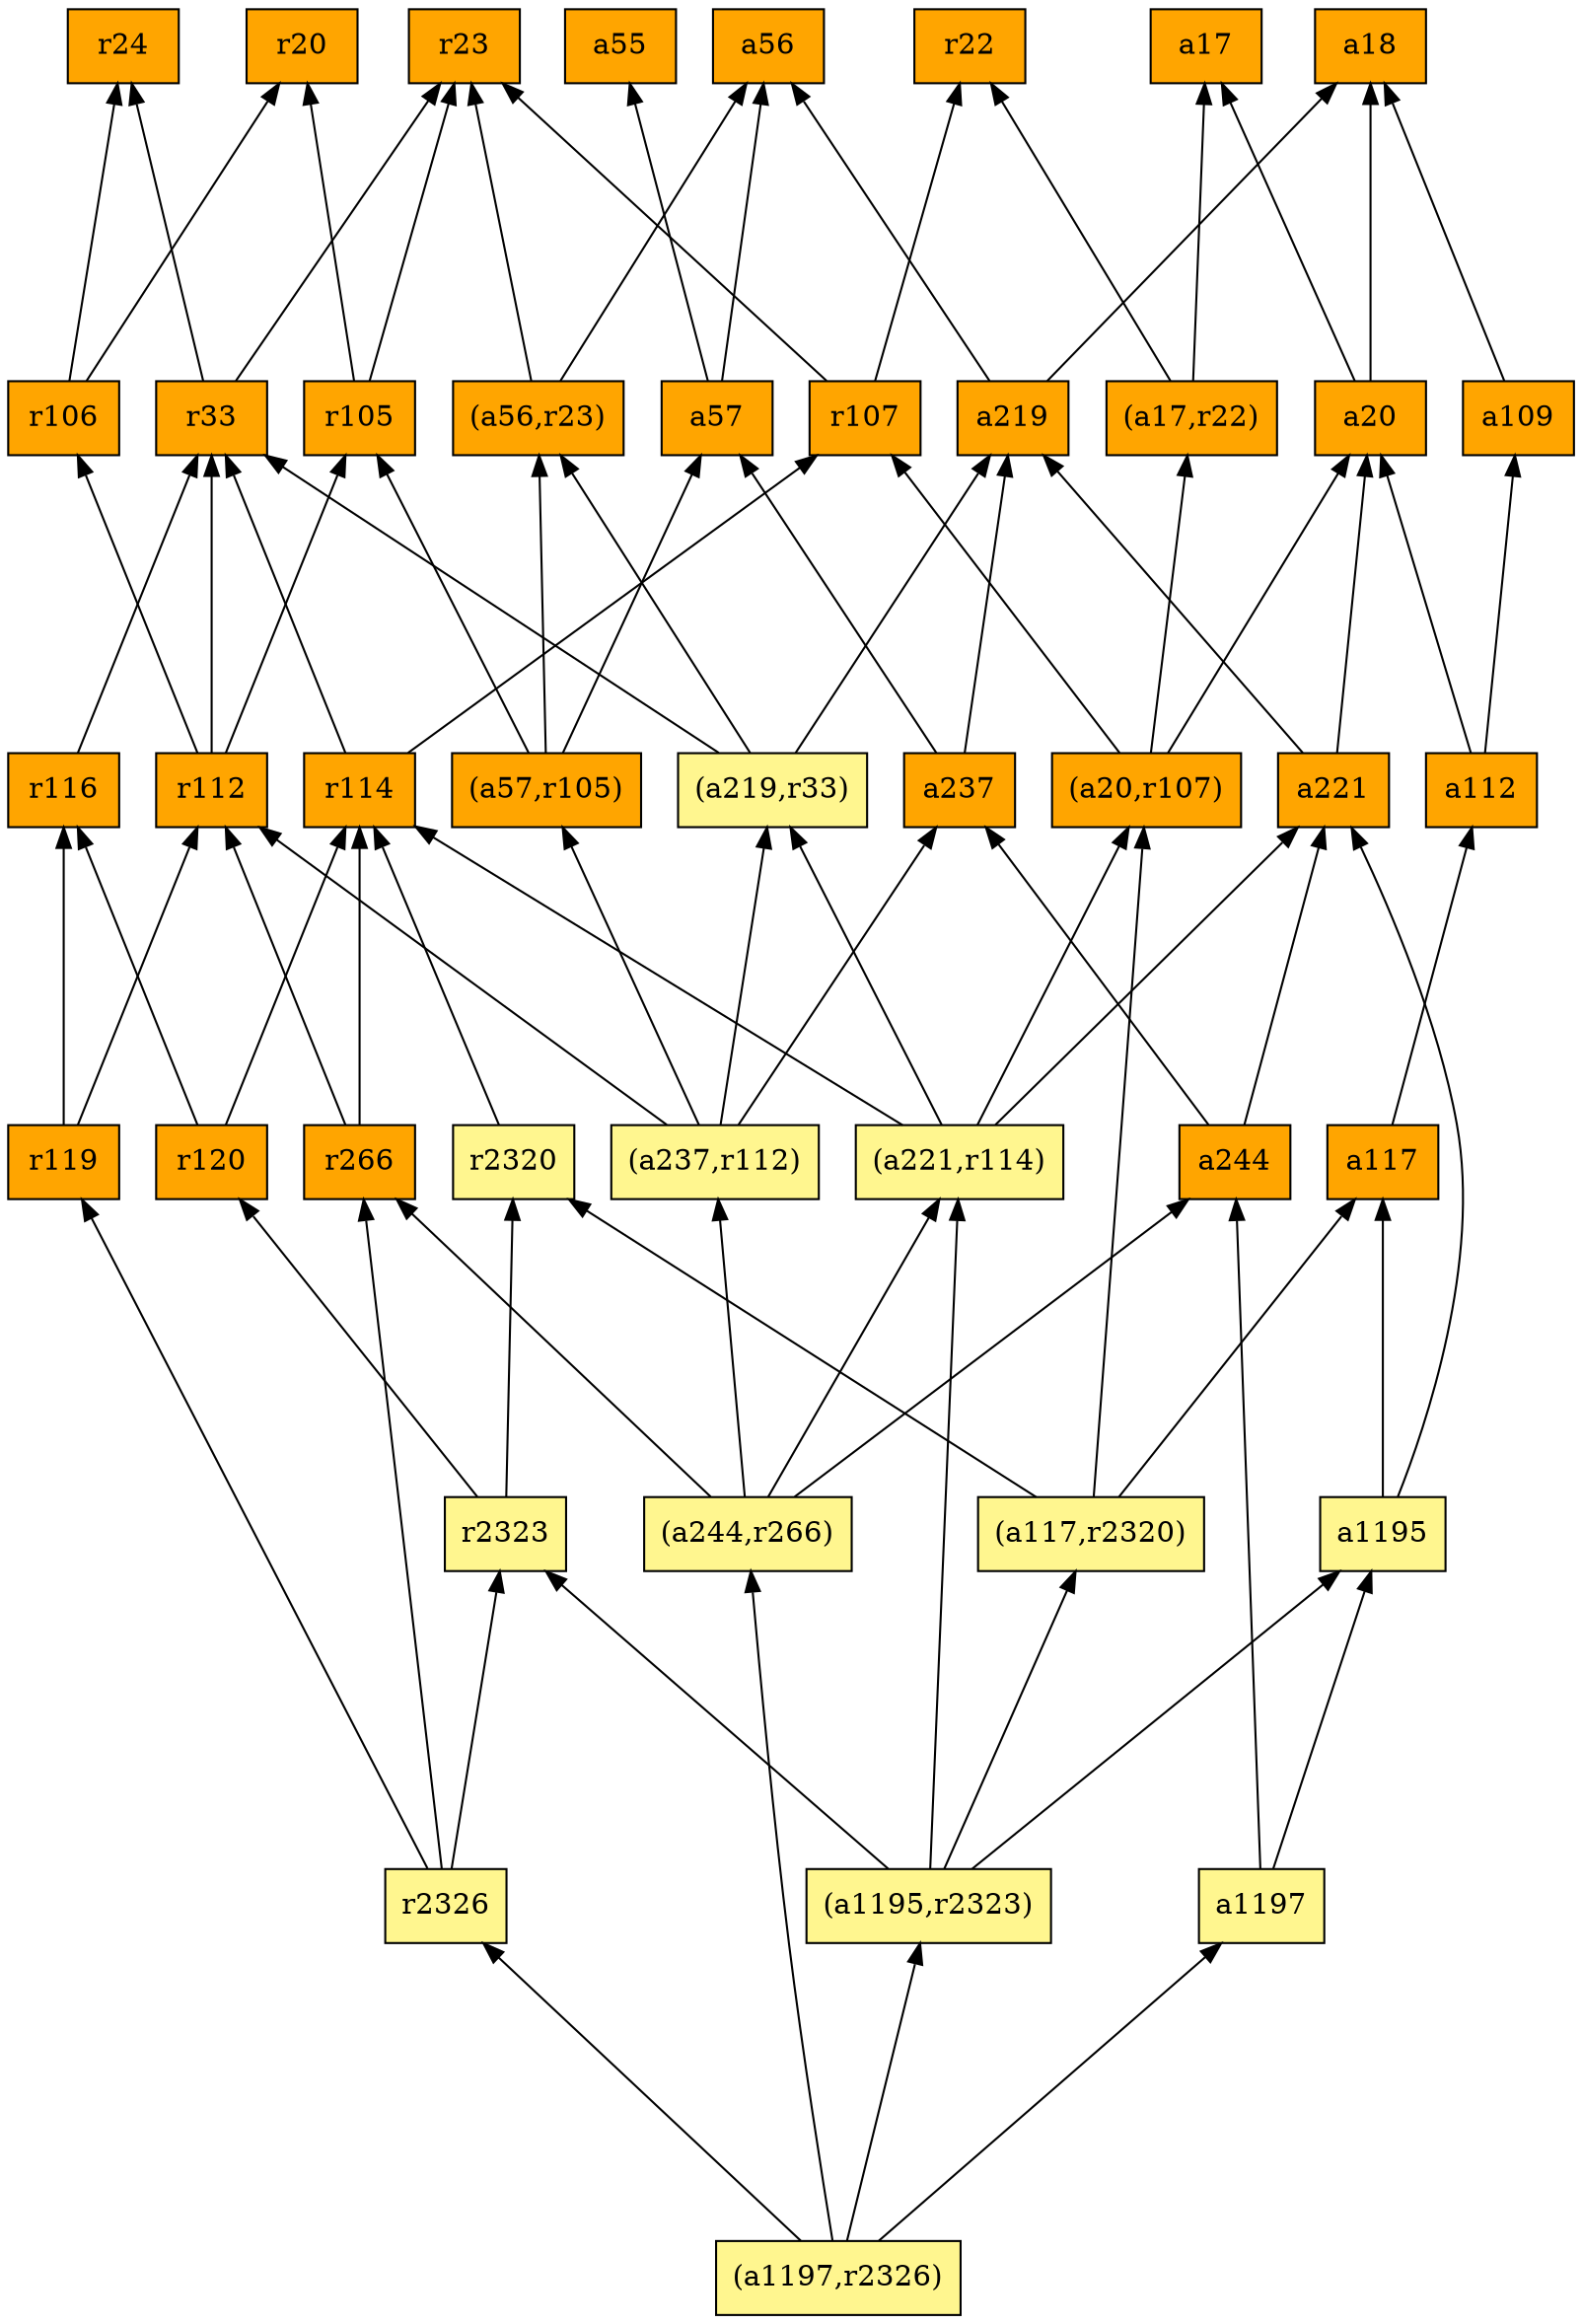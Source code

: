 digraph G {
rankdir=BT;ranksep="2.0";
"r266" [shape=record,fillcolor=orange,style=filled,label="{r266}"];
"(a56,r23)" [shape=record,fillcolor=orange,style=filled,label="{(a56,r23)}"];
"a1195" [shape=record,fillcolor=khaki1,style=filled,label="{a1195}"];
"r2320" [shape=record,fillcolor=khaki1,style=filled,label="{r2320}"];
"a221" [shape=record,fillcolor=orange,style=filled,label="{a221}"];
"a57" [shape=record,fillcolor=orange,style=filled,label="{a57}"];
"r107" [shape=record,fillcolor=orange,style=filled,label="{r107}"];
"r105" [shape=record,fillcolor=orange,style=filled,label="{r105}"];
"r114" [shape=record,fillcolor=orange,style=filled,label="{r114}"];
"a109" [shape=record,fillcolor=orange,style=filled,label="{a109}"];
"r2323" [shape=record,fillcolor=khaki1,style=filled,label="{r2323}"];
"a219" [shape=record,fillcolor=orange,style=filled,label="{a219}"];
"a1197" [shape=record,fillcolor=khaki1,style=filled,label="{a1197}"];
"a112" [shape=record,fillcolor=orange,style=filled,label="{a112}"];
"(a237,r112)" [shape=record,fillcolor=khaki1,style=filled,label="{(a237,r112)}"];
"r116" [shape=record,fillcolor=orange,style=filled,label="{r116}"];
"r120" [shape=record,fillcolor=orange,style=filled,label="{r120}"];
"a20" [shape=record,fillcolor=orange,style=filled,label="{a20}"];
"r24" [shape=record,fillcolor=orange,style=filled,label="{r24}"];
"a55" [shape=record,fillcolor=orange,style=filled,label="{a55}"];
"r33" [shape=record,fillcolor=orange,style=filled,label="{r33}"];
"(a219,r33)" [shape=record,fillcolor=khaki1,style=filled,label="{(a219,r33)}"];
"(a221,r114)" [shape=record,fillcolor=khaki1,style=filled,label="{(a221,r114)}"];
"r112" [shape=record,fillcolor=orange,style=filled,label="{r112}"];
"r106" [shape=record,fillcolor=orange,style=filled,label="{r106}"];
"r22" [shape=record,fillcolor=orange,style=filled,label="{r22}"];
"(a117,r2320)" [shape=record,fillcolor=khaki1,style=filled,label="{(a117,r2320)}"];
"a56" [shape=record,fillcolor=orange,style=filled,label="{a56}"];
"a244" [shape=record,fillcolor=orange,style=filled,label="{a244}"];
"a17" [shape=record,fillcolor=orange,style=filled,label="{a17}"];
"(a244,r266)" [shape=record,fillcolor=khaki1,style=filled,label="{(a244,r266)}"];
"r119" [shape=record,fillcolor=orange,style=filled,label="{r119}"];
"r2326" [shape=record,fillcolor=khaki1,style=filled,label="{r2326}"];
"a18" [shape=record,fillcolor=orange,style=filled,label="{a18}"];
"(a17,r22)" [shape=record,fillcolor=orange,style=filled,label="{(a17,r22)}"];
"a237" [shape=record,fillcolor=orange,style=filled,label="{a237}"];
"(a57,r105)" [shape=record,fillcolor=orange,style=filled,label="{(a57,r105)}"];
"r23" [shape=record,fillcolor=orange,style=filled,label="{r23}"];
"a117" [shape=record,fillcolor=orange,style=filled,label="{a117}"];
"r20" [shape=record,fillcolor=orange,style=filled,label="{r20}"];
"(a1197,r2326)" [shape=record,fillcolor=khaki1,style=filled,label="{(a1197,r2326)}"];
"(a1195,r2323)" [shape=record,fillcolor=khaki1,style=filled,label="{(a1195,r2323)}"];
"(a20,r107)" [shape=record,fillcolor=orange,style=filled,label="{(a20,r107)}"];
"r266" -> "r114"
"r266" -> "r112"
"(a56,r23)" -> "a56"
"(a56,r23)" -> "r23"
"a1195" -> "a221"
"a1195" -> "a117"
"r2320" -> "r114"
"a221" -> "a20"
"a221" -> "a219"
"a57" -> "a56"
"a57" -> "a55"
"r107" -> "r23"
"r107" -> "r22"
"r105" -> "r20"
"r105" -> "r23"
"r114" -> "r107"
"r114" -> "r33"
"a109" -> "a18"
"r2323" -> "r120"
"r2323" -> "r2320"
"a219" -> "a56"
"a219" -> "a18"
"a1197" -> "a1195"
"a1197" -> "a244"
"a112" -> "a109"
"a112" -> "a20"
"(a237,r112)" -> "a237"
"(a237,r112)" -> "(a57,r105)"
"(a237,r112)" -> "(a219,r33)"
"(a237,r112)" -> "r112"
"r116" -> "r33"
"r120" -> "r116"
"r120" -> "r114"
"a20" -> "a18"
"a20" -> "a17"
"r33" -> "r24"
"r33" -> "r23"
"(a219,r33)" -> "(a56,r23)"
"(a219,r33)" -> "a219"
"(a219,r33)" -> "r33"
"(a221,r114)" -> "(a219,r33)"
"(a221,r114)" -> "a221"
"(a221,r114)" -> "r114"
"(a221,r114)" -> "(a20,r107)"
"r112" -> "r106"
"r112" -> "r105"
"r112" -> "r33"
"r106" -> "r20"
"r106" -> "r24"
"(a117,r2320)" -> "(a20,r107)"
"(a117,r2320)" -> "r2320"
"(a117,r2320)" -> "a117"
"a244" -> "a237"
"a244" -> "a221"
"(a244,r266)" -> "r266"
"(a244,r266)" -> "a244"
"(a244,r266)" -> "(a221,r114)"
"(a244,r266)" -> "(a237,r112)"
"r119" -> "r116"
"r119" -> "r112"
"r2326" -> "r266"
"r2326" -> "r2323"
"r2326" -> "r119"
"(a17,r22)" -> "a17"
"(a17,r22)" -> "r22"
"a237" -> "a57"
"a237" -> "a219"
"(a57,r105)" -> "(a56,r23)"
"(a57,r105)" -> "a57"
"(a57,r105)" -> "r105"
"a117" -> "a112"
"(a1197,r2326)" -> "(a244,r266)"
"(a1197,r2326)" -> "r2326"
"(a1197,r2326)" -> "(a1195,r2323)"
"(a1197,r2326)" -> "a1197"
"(a1195,r2323)" -> "a1195"
"(a1195,r2323)" -> "(a117,r2320)"
"(a1195,r2323)" -> "r2323"
"(a1195,r2323)" -> "(a221,r114)"
"(a20,r107)" -> "a20"
"(a20,r107)" -> "r107"
"(a20,r107)" -> "(a17,r22)"
}